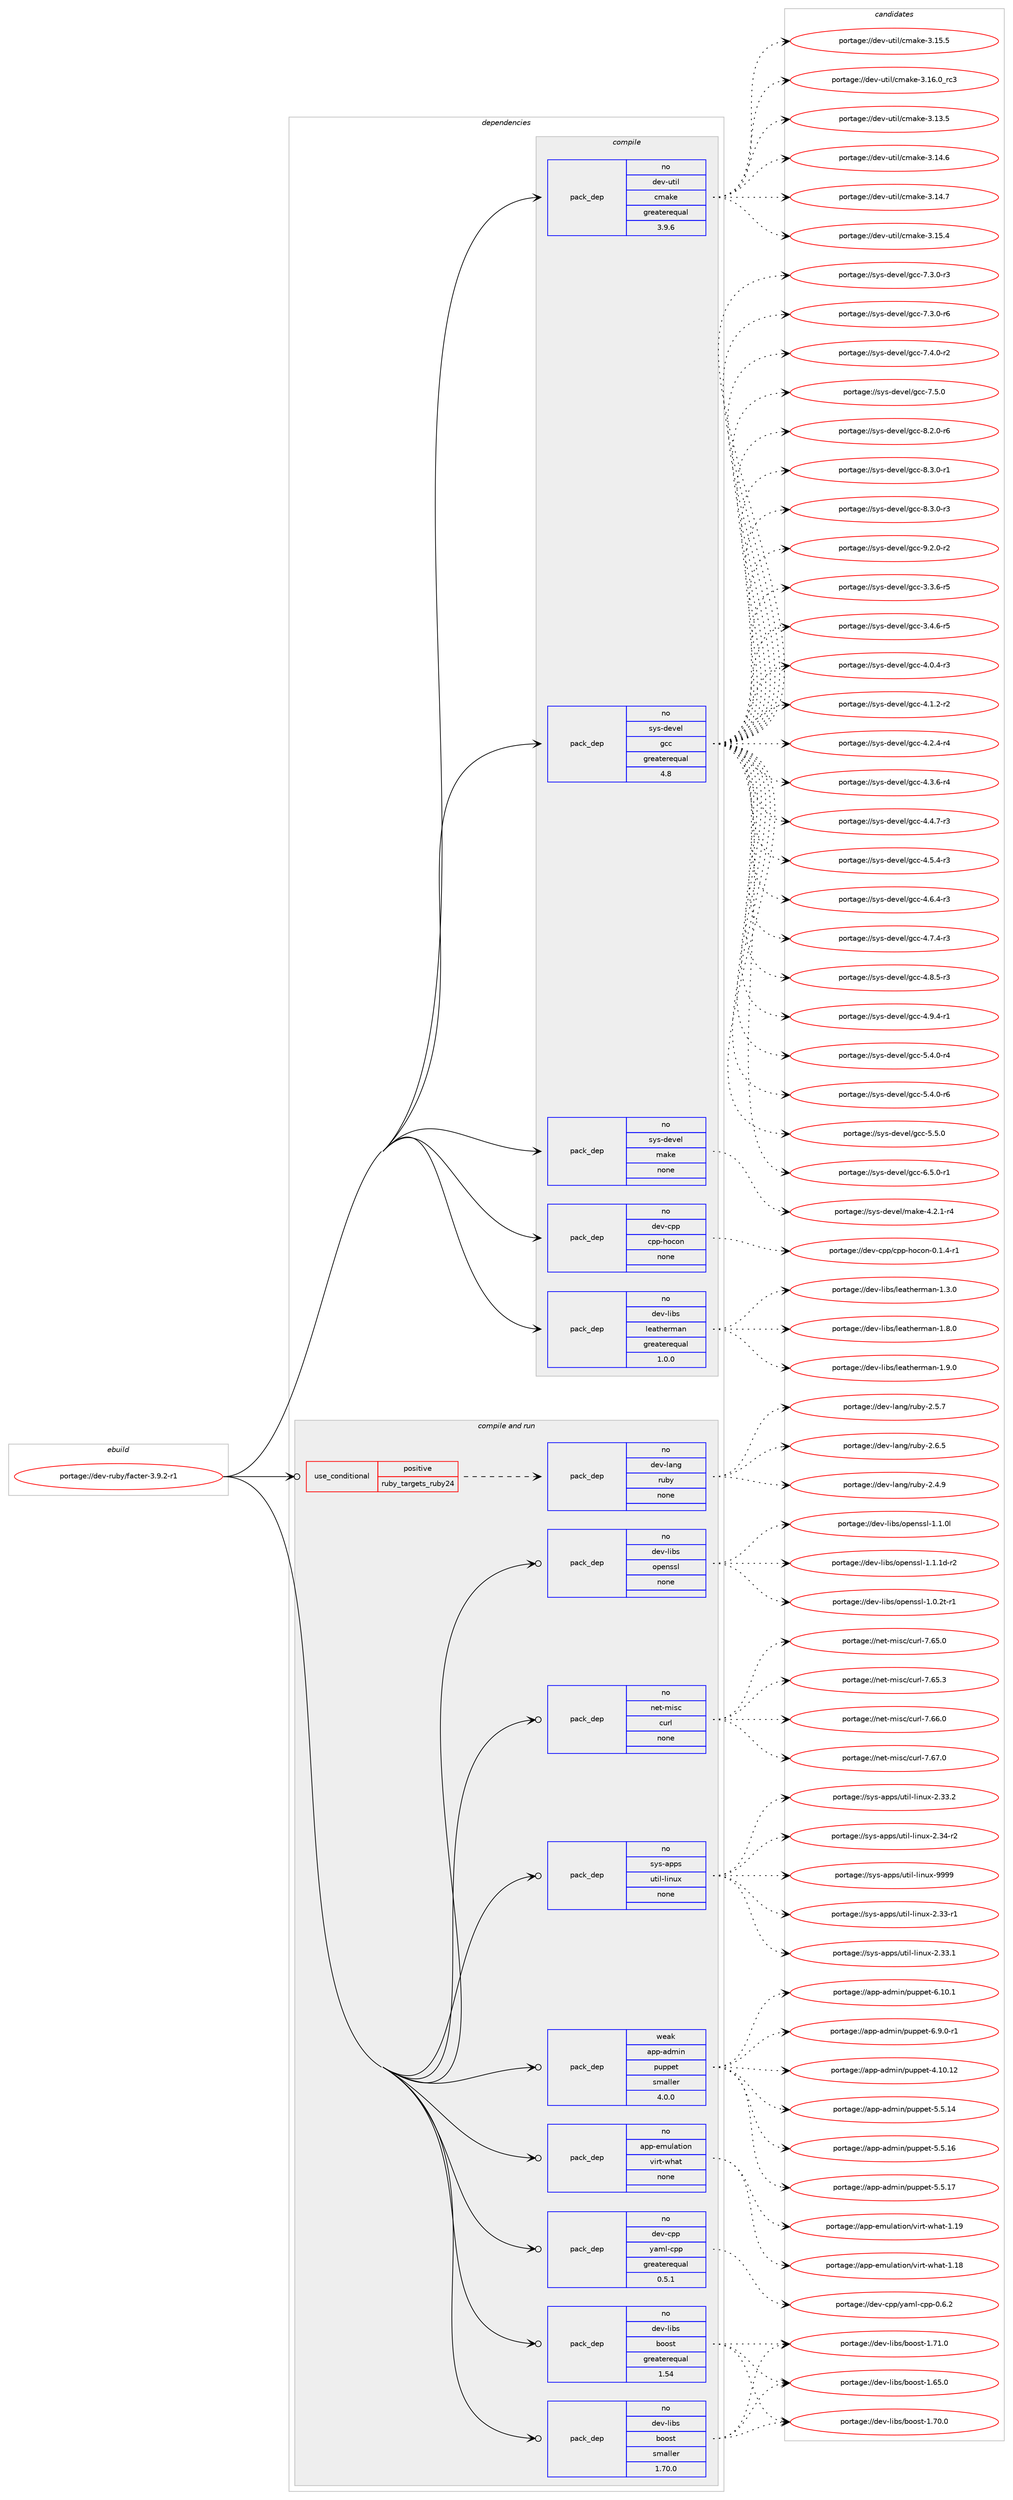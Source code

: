 digraph prolog {

# *************
# Graph options
# *************

newrank=true;
concentrate=true;
compound=true;
graph [rankdir=LR,fontname=Helvetica,fontsize=10,ranksep=1.5];#, ranksep=2.5, nodesep=0.2];
edge  [arrowhead=vee];
node  [fontname=Helvetica,fontsize=10];

# **********
# The ebuild
# **********

subgraph cluster_leftcol {
color=gray;
rank=same;
label=<<i>ebuild</i>>;
id [label="portage://dev-ruby/facter-3.9.2-r1", color=red, width=4, href="../dev-ruby/facter-3.9.2-r1.svg"];
}

# ****************
# The dependencies
# ****************

subgraph cluster_midcol {
color=gray;
label=<<i>dependencies</i>>;
subgraph cluster_compile {
fillcolor="#eeeeee";
style=filled;
label=<<i>compile</i>>;
subgraph pack164975 {
dependency220159 [label=<<TABLE BORDER="0" CELLBORDER="1" CELLSPACING="0" CELLPADDING="4" WIDTH="220"><TR><TD ROWSPAN="6" CELLPADDING="30">pack_dep</TD></TR><TR><TD WIDTH="110">no</TD></TR><TR><TD>dev-cpp</TD></TR><TR><TD>cpp-hocon</TD></TR><TR><TD>none</TD></TR><TR><TD></TD></TR></TABLE>>, shape=none, color=blue];
}
id:e -> dependency220159:w [weight=20,style="solid",arrowhead="vee"];
subgraph pack164976 {
dependency220160 [label=<<TABLE BORDER="0" CELLBORDER="1" CELLSPACING="0" CELLPADDING="4" WIDTH="220"><TR><TD ROWSPAN="6" CELLPADDING="30">pack_dep</TD></TR><TR><TD WIDTH="110">no</TD></TR><TR><TD>dev-libs</TD></TR><TR><TD>leatherman</TD></TR><TR><TD>greaterequal</TD></TR><TR><TD>1.0.0</TD></TR></TABLE>>, shape=none, color=blue];
}
id:e -> dependency220160:w [weight=20,style="solid",arrowhead="vee"];
subgraph pack164977 {
dependency220161 [label=<<TABLE BORDER="0" CELLBORDER="1" CELLSPACING="0" CELLPADDING="4" WIDTH="220"><TR><TD ROWSPAN="6" CELLPADDING="30">pack_dep</TD></TR><TR><TD WIDTH="110">no</TD></TR><TR><TD>dev-util</TD></TR><TR><TD>cmake</TD></TR><TR><TD>greaterequal</TD></TR><TR><TD>3.9.6</TD></TR></TABLE>>, shape=none, color=blue];
}
id:e -> dependency220161:w [weight=20,style="solid",arrowhead="vee"];
subgraph pack164978 {
dependency220162 [label=<<TABLE BORDER="0" CELLBORDER="1" CELLSPACING="0" CELLPADDING="4" WIDTH="220"><TR><TD ROWSPAN="6" CELLPADDING="30">pack_dep</TD></TR><TR><TD WIDTH="110">no</TD></TR><TR><TD>sys-devel</TD></TR><TR><TD>gcc</TD></TR><TR><TD>greaterequal</TD></TR><TR><TD>4.8</TD></TR></TABLE>>, shape=none, color=blue];
}
id:e -> dependency220162:w [weight=20,style="solid",arrowhead="vee"];
subgraph pack164979 {
dependency220163 [label=<<TABLE BORDER="0" CELLBORDER="1" CELLSPACING="0" CELLPADDING="4" WIDTH="220"><TR><TD ROWSPAN="6" CELLPADDING="30">pack_dep</TD></TR><TR><TD WIDTH="110">no</TD></TR><TR><TD>sys-devel</TD></TR><TR><TD>make</TD></TR><TR><TD>none</TD></TR><TR><TD></TD></TR></TABLE>>, shape=none, color=blue];
}
id:e -> dependency220163:w [weight=20,style="solid",arrowhead="vee"];
}
subgraph cluster_compileandrun {
fillcolor="#eeeeee";
style=filled;
label=<<i>compile and run</i>>;
subgraph cond51702 {
dependency220164 [label=<<TABLE BORDER="0" CELLBORDER="1" CELLSPACING="0" CELLPADDING="4"><TR><TD ROWSPAN="3" CELLPADDING="10">use_conditional</TD></TR><TR><TD>positive</TD></TR><TR><TD>ruby_targets_ruby24</TD></TR></TABLE>>, shape=none, color=red];
subgraph pack164980 {
dependency220165 [label=<<TABLE BORDER="0" CELLBORDER="1" CELLSPACING="0" CELLPADDING="4" WIDTH="220"><TR><TD ROWSPAN="6" CELLPADDING="30">pack_dep</TD></TR><TR><TD WIDTH="110">no</TD></TR><TR><TD>dev-lang</TD></TR><TR><TD>ruby</TD></TR><TR><TD>none</TD></TR><TR><TD></TD></TR></TABLE>>, shape=none, color=blue];
}
dependency220164:e -> dependency220165:w [weight=20,style="dashed",arrowhead="vee"];
}
id:e -> dependency220164:w [weight=20,style="solid",arrowhead="odotvee"];
subgraph pack164981 {
dependency220166 [label=<<TABLE BORDER="0" CELLBORDER="1" CELLSPACING="0" CELLPADDING="4" WIDTH="220"><TR><TD ROWSPAN="6" CELLPADDING="30">pack_dep</TD></TR><TR><TD WIDTH="110">no</TD></TR><TR><TD>app-emulation</TD></TR><TR><TD>virt-what</TD></TR><TR><TD>none</TD></TR><TR><TD></TD></TR></TABLE>>, shape=none, color=blue];
}
id:e -> dependency220166:w [weight=20,style="solid",arrowhead="odotvee"];
subgraph pack164982 {
dependency220167 [label=<<TABLE BORDER="0" CELLBORDER="1" CELLSPACING="0" CELLPADDING="4" WIDTH="220"><TR><TD ROWSPAN="6" CELLPADDING="30">pack_dep</TD></TR><TR><TD WIDTH="110">no</TD></TR><TR><TD>dev-cpp</TD></TR><TR><TD>yaml-cpp</TD></TR><TR><TD>greaterequal</TD></TR><TR><TD>0.5.1</TD></TR></TABLE>>, shape=none, color=blue];
}
id:e -> dependency220167:w [weight=20,style="solid",arrowhead="odotvee"];
subgraph pack164983 {
dependency220168 [label=<<TABLE BORDER="0" CELLBORDER="1" CELLSPACING="0" CELLPADDING="4" WIDTH="220"><TR><TD ROWSPAN="6" CELLPADDING="30">pack_dep</TD></TR><TR><TD WIDTH="110">no</TD></TR><TR><TD>dev-libs</TD></TR><TR><TD>boost</TD></TR><TR><TD>greaterequal</TD></TR><TR><TD>1.54</TD></TR></TABLE>>, shape=none, color=blue];
}
id:e -> dependency220168:w [weight=20,style="solid",arrowhead="odotvee"];
subgraph pack164984 {
dependency220169 [label=<<TABLE BORDER="0" CELLBORDER="1" CELLSPACING="0" CELLPADDING="4" WIDTH="220"><TR><TD ROWSPAN="6" CELLPADDING="30">pack_dep</TD></TR><TR><TD WIDTH="110">no</TD></TR><TR><TD>dev-libs</TD></TR><TR><TD>boost</TD></TR><TR><TD>smaller</TD></TR><TR><TD>1.70.0</TD></TR></TABLE>>, shape=none, color=blue];
}
id:e -> dependency220169:w [weight=20,style="solid",arrowhead="odotvee"];
subgraph pack164985 {
dependency220170 [label=<<TABLE BORDER="0" CELLBORDER="1" CELLSPACING="0" CELLPADDING="4" WIDTH="220"><TR><TD ROWSPAN="6" CELLPADDING="30">pack_dep</TD></TR><TR><TD WIDTH="110">no</TD></TR><TR><TD>dev-libs</TD></TR><TR><TD>openssl</TD></TR><TR><TD>none</TD></TR><TR><TD></TD></TR></TABLE>>, shape=none, color=blue];
}
id:e -> dependency220170:w [weight=20,style="solid",arrowhead="odotvee"];
subgraph pack164986 {
dependency220171 [label=<<TABLE BORDER="0" CELLBORDER="1" CELLSPACING="0" CELLPADDING="4" WIDTH="220"><TR><TD ROWSPAN="6" CELLPADDING="30">pack_dep</TD></TR><TR><TD WIDTH="110">no</TD></TR><TR><TD>net-misc</TD></TR><TR><TD>curl</TD></TR><TR><TD>none</TD></TR><TR><TD></TD></TR></TABLE>>, shape=none, color=blue];
}
id:e -> dependency220171:w [weight=20,style="solid",arrowhead="odotvee"];
subgraph pack164987 {
dependency220172 [label=<<TABLE BORDER="0" CELLBORDER="1" CELLSPACING="0" CELLPADDING="4" WIDTH="220"><TR><TD ROWSPAN="6" CELLPADDING="30">pack_dep</TD></TR><TR><TD WIDTH="110">no</TD></TR><TR><TD>sys-apps</TD></TR><TR><TD>util-linux</TD></TR><TR><TD>none</TD></TR><TR><TD></TD></TR></TABLE>>, shape=none, color=blue];
}
id:e -> dependency220172:w [weight=20,style="solid",arrowhead="odotvee"];
subgraph pack164988 {
dependency220173 [label=<<TABLE BORDER="0" CELLBORDER="1" CELLSPACING="0" CELLPADDING="4" WIDTH="220"><TR><TD ROWSPAN="6" CELLPADDING="30">pack_dep</TD></TR><TR><TD WIDTH="110">weak</TD></TR><TR><TD>app-admin</TD></TR><TR><TD>puppet</TD></TR><TR><TD>smaller</TD></TR><TR><TD>4.0.0</TD></TR></TABLE>>, shape=none, color=blue];
}
id:e -> dependency220173:w [weight=20,style="solid",arrowhead="odotvee"];
}
subgraph cluster_run {
fillcolor="#eeeeee";
style=filled;
label=<<i>run</i>>;
}
}

# **************
# The candidates
# **************

subgraph cluster_choices {
rank=same;
color=gray;
label=<<i>candidates</i>>;

subgraph choice164975 {
color=black;
nodesep=1;
choiceportage1001011184599112112479911211245104111991111104548464946524511449 [label="portage://dev-cpp/cpp-hocon-0.1.4-r1", color=red, width=4,href="../dev-cpp/cpp-hocon-0.1.4-r1.svg"];
dependency220159:e -> choiceportage1001011184599112112479911211245104111991111104548464946524511449:w [style=dotted,weight="100"];
}
subgraph choice164976 {
color=black;
nodesep=1;
choiceportage1001011184510810598115471081019711610410111410997110454946514648 [label="portage://dev-libs/leatherman-1.3.0", color=red, width=4,href="../dev-libs/leatherman-1.3.0.svg"];
choiceportage1001011184510810598115471081019711610410111410997110454946564648 [label="portage://dev-libs/leatherman-1.8.0", color=red, width=4,href="../dev-libs/leatherman-1.8.0.svg"];
choiceportage1001011184510810598115471081019711610410111410997110454946574648 [label="portage://dev-libs/leatherman-1.9.0", color=red, width=4,href="../dev-libs/leatherman-1.9.0.svg"];
dependency220160:e -> choiceportage1001011184510810598115471081019711610410111410997110454946514648:w [style=dotted,weight="100"];
dependency220160:e -> choiceportage1001011184510810598115471081019711610410111410997110454946564648:w [style=dotted,weight="100"];
dependency220160:e -> choiceportage1001011184510810598115471081019711610410111410997110454946574648:w [style=dotted,weight="100"];
}
subgraph choice164977 {
color=black;
nodesep=1;
choiceportage1001011184511711610510847991099710710145514649514653 [label="portage://dev-util/cmake-3.13.5", color=red, width=4,href="../dev-util/cmake-3.13.5.svg"];
choiceportage1001011184511711610510847991099710710145514649524654 [label="portage://dev-util/cmake-3.14.6", color=red, width=4,href="../dev-util/cmake-3.14.6.svg"];
choiceportage1001011184511711610510847991099710710145514649524655 [label="portage://dev-util/cmake-3.14.7", color=red, width=4,href="../dev-util/cmake-3.14.7.svg"];
choiceportage1001011184511711610510847991099710710145514649534652 [label="portage://dev-util/cmake-3.15.4", color=red, width=4,href="../dev-util/cmake-3.15.4.svg"];
choiceportage1001011184511711610510847991099710710145514649534653 [label="portage://dev-util/cmake-3.15.5", color=red, width=4,href="../dev-util/cmake-3.15.5.svg"];
choiceportage1001011184511711610510847991099710710145514649544648951149951 [label="portage://dev-util/cmake-3.16.0_rc3", color=red, width=4,href="../dev-util/cmake-3.16.0_rc3.svg"];
dependency220161:e -> choiceportage1001011184511711610510847991099710710145514649514653:w [style=dotted,weight="100"];
dependency220161:e -> choiceportage1001011184511711610510847991099710710145514649524654:w [style=dotted,weight="100"];
dependency220161:e -> choiceportage1001011184511711610510847991099710710145514649524655:w [style=dotted,weight="100"];
dependency220161:e -> choiceportage1001011184511711610510847991099710710145514649534652:w [style=dotted,weight="100"];
dependency220161:e -> choiceportage1001011184511711610510847991099710710145514649534653:w [style=dotted,weight="100"];
dependency220161:e -> choiceportage1001011184511711610510847991099710710145514649544648951149951:w [style=dotted,weight="100"];
}
subgraph choice164978 {
color=black;
nodesep=1;
choiceportage115121115451001011181011084710399994551465146544511453 [label="portage://sys-devel/gcc-3.3.6-r5", color=red, width=4,href="../sys-devel/gcc-3.3.6-r5.svg"];
choiceportage115121115451001011181011084710399994551465246544511453 [label="portage://sys-devel/gcc-3.4.6-r5", color=red, width=4,href="../sys-devel/gcc-3.4.6-r5.svg"];
choiceportage115121115451001011181011084710399994552464846524511451 [label="portage://sys-devel/gcc-4.0.4-r3", color=red, width=4,href="../sys-devel/gcc-4.0.4-r3.svg"];
choiceportage115121115451001011181011084710399994552464946504511450 [label="portage://sys-devel/gcc-4.1.2-r2", color=red, width=4,href="../sys-devel/gcc-4.1.2-r2.svg"];
choiceportage115121115451001011181011084710399994552465046524511452 [label="portage://sys-devel/gcc-4.2.4-r4", color=red, width=4,href="../sys-devel/gcc-4.2.4-r4.svg"];
choiceportage115121115451001011181011084710399994552465146544511452 [label="portage://sys-devel/gcc-4.3.6-r4", color=red, width=4,href="../sys-devel/gcc-4.3.6-r4.svg"];
choiceportage115121115451001011181011084710399994552465246554511451 [label="portage://sys-devel/gcc-4.4.7-r3", color=red, width=4,href="../sys-devel/gcc-4.4.7-r3.svg"];
choiceportage115121115451001011181011084710399994552465346524511451 [label="portage://sys-devel/gcc-4.5.4-r3", color=red, width=4,href="../sys-devel/gcc-4.5.4-r3.svg"];
choiceportage115121115451001011181011084710399994552465446524511451 [label="portage://sys-devel/gcc-4.6.4-r3", color=red, width=4,href="../sys-devel/gcc-4.6.4-r3.svg"];
choiceportage115121115451001011181011084710399994552465546524511451 [label="portage://sys-devel/gcc-4.7.4-r3", color=red, width=4,href="../sys-devel/gcc-4.7.4-r3.svg"];
choiceportage115121115451001011181011084710399994552465646534511451 [label="portage://sys-devel/gcc-4.8.5-r3", color=red, width=4,href="../sys-devel/gcc-4.8.5-r3.svg"];
choiceportage115121115451001011181011084710399994552465746524511449 [label="portage://sys-devel/gcc-4.9.4-r1", color=red, width=4,href="../sys-devel/gcc-4.9.4-r1.svg"];
choiceportage115121115451001011181011084710399994553465246484511452 [label="portage://sys-devel/gcc-5.4.0-r4", color=red, width=4,href="../sys-devel/gcc-5.4.0-r4.svg"];
choiceportage115121115451001011181011084710399994553465246484511454 [label="portage://sys-devel/gcc-5.4.0-r6", color=red, width=4,href="../sys-devel/gcc-5.4.0-r6.svg"];
choiceportage11512111545100101118101108471039999455346534648 [label="portage://sys-devel/gcc-5.5.0", color=red, width=4,href="../sys-devel/gcc-5.5.0.svg"];
choiceportage115121115451001011181011084710399994554465346484511449 [label="portage://sys-devel/gcc-6.5.0-r1", color=red, width=4,href="../sys-devel/gcc-6.5.0-r1.svg"];
choiceportage115121115451001011181011084710399994555465146484511451 [label="portage://sys-devel/gcc-7.3.0-r3", color=red, width=4,href="../sys-devel/gcc-7.3.0-r3.svg"];
choiceportage115121115451001011181011084710399994555465146484511454 [label="portage://sys-devel/gcc-7.3.0-r6", color=red, width=4,href="../sys-devel/gcc-7.3.0-r6.svg"];
choiceportage115121115451001011181011084710399994555465246484511450 [label="portage://sys-devel/gcc-7.4.0-r2", color=red, width=4,href="../sys-devel/gcc-7.4.0-r2.svg"];
choiceportage11512111545100101118101108471039999455546534648 [label="portage://sys-devel/gcc-7.5.0", color=red, width=4,href="../sys-devel/gcc-7.5.0.svg"];
choiceportage115121115451001011181011084710399994556465046484511454 [label="portage://sys-devel/gcc-8.2.0-r6", color=red, width=4,href="../sys-devel/gcc-8.2.0-r6.svg"];
choiceportage115121115451001011181011084710399994556465146484511449 [label="portage://sys-devel/gcc-8.3.0-r1", color=red, width=4,href="../sys-devel/gcc-8.3.0-r1.svg"];
choiceportage115121115451001011181011084710399994556465146484511451 [label="portage://sys-devel/gcc-8.3.0-r3", color=red, width=4,href="../sys-devel/gcc-8.3.0-r3.svg"];
choiceportage115121115451001011181011084710399994557465046484511450 [label="portage://sys-devel/gcc-9.2.0-r2", color=red, width=4,href="../sys-devel/gcc-9.2.0-r2.svg"];
dependency220162:e -> choiceportage115121115451001011181011084710399994551465146544511453:w [style=dotted,weight="100"];
dependency220162:e -> choiceportage115121115451001011181011084710399994551465246544511453:w [style=dotted,weight="100"];
dependency220162:e -> choiceportage115121115451001011181011084710399994552464846524511451:w [style=dotted,weight="100"];
dependency220162:e -> choiceportage115121115451001011181011084710399994552464946504511450:w [style=dotted,weight="100"];
dependency220162:e -> choiceportage115121115451001011181011084710399994552465046524511452:w [style=dotted,weight="100"];
dependency220162:e -> choiceportage115121115451001011181011084710399994552465146544511452:w [style=dotted,weight="100"];
dependency220162:e -> choiceportage115121115451001011181011084710399994552465246554511451:w [style=dotted,weight="100"];
dependency220162:e -> choiceportage115121115451001011181011084710399994552465346524511451:w [style=dotted,weight="100"];
dependency220162:e -> choiceportage115121115451001011181011084710399994552465446524511451:w [style=dotted,weight="100"];
dependency220162:e -> choiceportage115121115451001011181011084710399994552465546524511451:w [style=dotted,weight="100"];
dependency220162:e -> choiceportage115121115451001011181011084710399994552465646534511451:w [style=dotted,weight="100"];
dependency220162:e -> choiceportage115121115451001011181011084710399994552465746524511449:w [style=dotted,weight="100"];
dependency220162:e -> choiceportage115121115451001011181011084710399994553465246484511452:w [style=dotted,weight="100"];
dependency220162:e -> choiceportage115121115451001011181011084710399994553465246484511454:w [style=dotted,weight="100"];
dependency220162:e -> choiceportage11512111545100101118101108471039999455346534648:w [style=dotted,weight="100"];
dependency220162:e -> choiceportage115121115451001011181011084710399994554465346484511449:w [style=dotted,weight="100"];
dependency220162:e -> choiceportage115121115451001011181011084710399994555465146484511451:w [style=dotted,weight="100"];
dependency220162:e -> choiceportage115121115451001011181011084710399994555465146484511454:w [style=dotted,weight="100"];
dependency220162:e -> choiceportage115121115451001011181011084710399994555465246484511450:w [style=dotted,weight="100"];
dependency220162:e -> choiceportage11512111545100101118101108471039999455546534648:w [style=dotted,weight="100"];
dependency220162:e -> choiceportage115121115451001011181011084710399994556465046484511454:w [style=dotted,weight="100"];
dependency220162:e -> choiceportage115121115451001011181011084710399994556465146484511449:w [style=dotted,weight="100"];
dependency220162:e -> choiceportage115121115451001011181011084710399994556465146484511451:w [style=dotted,weight="100"];
dependency220162:e -> choiceportage115121115451001011181011084710399994557465046484511450:w [style=dotted,weight="100"];
}
subgraph choice164979 {
color=black;
nodesep=1;
choiceportage1151211154510010111810110847109971071014552465046494511452 [label="portage://sys-devel/make-4.2.1-r4", color=red, width=4,href="../sys-devel/make-4.2.1-r4.svg"];
dependency220163:e -> choiceportage1151211154510010111810110847109971071014552465046494511452:w [style=dotted,weight="100"];
}
subgraph choice164980 {
color=black;
nodesep=1;
choiceportage10010111845108971101034711411798121455046524657 [label="portage://dev-lang/ruby-2.4.9", color=red, width=4,href="../dev-lang/ruby-2.4.9.svg"];
choiceportage10010111845108971101034711411798121455046534655 [label="portage://dev-lang/ruby-2.5.7", color=red, width=4,href="../dev-lang/ruby-2.5.7.svg"];
choiceportage10010111845108971101034711411798121455046544653 [label="portage://dev-lang/ruby-2.6.5", color=red, width=4,href="../dev-lang/ruby-2.6.5.svg"];
dependency220165:e -> choiceportage10010111845108971101034711411798121455046524657:w [style=dotted,weight="100"];
dependency220165:e -> choiceportage10010111845108971101034711411798121455046534655:w [style=dotted,weight="100"];
dependency220165:e -> choiceportage10010111845108971101034711411798121455046544653:w [style=dotted,weight="100"];
}
subgraph choice164981 {
color=black;
nodesep=1;
choiceportage9711211245101109117108971161051111104711810511411645119104971164549464956 [label="portage://app-emulation/virt-what-1.18", color=red, width=4,href="../app-emulation/virt-what-1.18.svg"];
choiceportage9711211245101109117108971161051111104711810511411645119104971164549464957 [label="portage://app-emulation/virt-what-1.19", color=red, width=4,href="../app-emulation/virt-what-1.19.svg"];
dependency220166:e -> choiceportage9711211245101109117108971161051111104711810511411645119104971164549464956:w [style=dotted,weight="100"];
dependency220166:e -> choiceportage9711211245101109117108971161051111104711810511411645119104971164549464957:w [style=dotted,weight="100"];
}
subgraph choice164982 {
color=black;
nodesep=1;
choiceportage100101118459911211247121971091084599112112454846544650 [label="portage://dev-cpp/yaml-cpp-0.6.2", color=red, width=4,href="../dev-cpp/yaml-cpp-0.6.2.svg"];
dependency220167:e -> choiceportage100101118459911211247121971091084599112112454846544650:w [style=dotted,weight="100"];
}
subgraph choice164983 {
color=black;
nodesep=1;
choiceportage1001011184510810598115479811111111511645494654534648 [label="portage://dev-libs/boost-1.65.0", color=red, width=4,href="../dev-libs/boost-1.65.0.svg"];
choiceportage1001011184510810598115479811111111511645494655484648 [label="portage://dev-libs/boost-1.70.0", color=red, width=4,href="../dev-libs/boost-1.70.0.svg"];
choiceportage1001011184510810598115479811111111511645494655494648 [label="portage://dev-libs/boost-1.71.0", color=red, width=4,href="../dev-libs/boost-1.71.0.svg"];
dependency220168:e -> choiceportage1001011184510810598115479811111111511645494654534648:w [style=dotted,weight="100"];
dependency220168:e -> choiceportage1001011184510810598115479811111111511645494655484648:w [style=dotted,weight="100"];
dependency220168:e -> choiceportage1001011184510810598115479811111111511645494655494648:w [style=dotted,weight="100"];
}
subgraph choice164984 {
color=black;
nodesep=1;
choiceportage1001011184510810598115479811111111511645494654534648 [label="portage://dev-libs/boost-1.65.0", color=red, width=4,href="../dev-libs/boost-1.65.0.svg"];
choiceportage1001011184510810598115479811111111511645494655484648 [label="portage://dev-libs/boost-1.70.0", color=red, width=4,href="../dev-libs/boost-1.70.0.svg"];
choiceportage1001011184510810598115479811111111511645494655494648 [label="portage://dev-libs/boost-1.71.0", color=red, width=4,href="../dev-libs/boost-1.71.0.svg"];
dependency220169:e -> choiceportage1001011184510810598115479811111111511645494654534648:w [style=dotted,weight="100"];
dependency220169:e -> choiceportage1001011184510810598115479811111111511645494655484648:w [style=dotted,weight="100"];
dependency220169:e -> choiceportage1001011184510810598115479811111111511645494655494648:w [style=dotted,weight="100"];
}
subgraph choice164985 {
color=black;
nodesep=1;
choiceportage1001011184510810598115471111121011101151151084549464846501164511449 [label="portage://dev-libs/openssl-1.0.2t-r1", color=red, width=4,href="../dev-libs/openssl-1.0.2t-r1.svg"];
choiceportage100101118451081059811547111112101110115115108454946494648108 [label="portage://dev-libs/openssl-1.1.0l", color=red, width=4,href="../dev-libs/openssl-1.1.0l.svg"];
choiceportage1001011184510810598115471111121011101151151084549464946491004511450 [label="portage://dev-libs/openssl-1.1.1d-r2", color=red, width=4,href="../dev-libs/openssl-1.1.1d-r2.svg"];
dependency220170:e -> choiceportage1001011184510810598115471111121011101151151084549464846501164511449:w [style=dotted,weight="100"];
dependency220170:e -> choiceportage100101118451081059811547111112101110115115108454946494648108:w [style=dotted,weight="100"];
dependency220170:e -> choiceportage1001011184510810598115471111121011101151151084549464946491004511450:w [style=dotted,weight="100"];
}
subgraph choice164986 {
color=black;
nodesep=1;
choiceportage1101011164510910511599479911711410845554654534648 [label="portage://net-misc/curl-7.65.0", color=red, width=4,href="../net-misc/curl-7.65.0.svg"];
choiceportage1101011164510910511599479911711410845554654534651 [label="portage://net-misc/curl-7.65.3", color=red, width=4,href="../net-misc/curl-7.65.3.svg"];
choiceportage1101011164510910511599479911711410845554654544648 [label="portage://net-misc/curl-7.66.0", color=red, width=4,href="../net-misc/curl-7.66.0.svg"];
choiceportage1101011164510910511599479911711410845554654554648 [label="portage://net-misc/curl-7.67.0", color=red, width=4,href="../net-misc/curl-7.67.0.svg"];
dependency220171:e -> choiceportage1101011164510910511599479911711410845554654534648:w [style=dotted,weight="100"];
dependency220171:e -> choiceportage1101011164510910511599479911711410845554654534651:w [style=dotted,weight="100"];
dependency220171:e -> choiceportage1101011164510910511599479911711410845554654544648:w [style=dotted,weight="100"];
dependency220171:e -> choiceportage1101011164510910511599479911711410845554654554648:w [style=dotted,weight="100"];
}
subgraph choice164987 {
color=black;
nodesep=1;
choiceportage1151211154597112112115471171161051084510810511011712045504651514511449 [label="portage://sys-apps/util-linux-2.33-r1", color=red, width=4,href="../sys-apps/util-linux-2.33-r1.svg"];
choiceportage1151211154597112112115471171161051084510810511011712045504651514649 [label="portage://sys-apps/util-linux-2.33.1", color=red, width=4,href="../sys-apps/util-linux-2.33.1.svg"];
choiceportage1151211154597112112115471171161051084510810511011712045504651514650 [label="portage://sys-apps/util-linux-2.33.2", color=red, width=4,href="../sys-apps/util-linux-2.33.2.svg"];
choiceportage1151211154597112112115471171161051084510810511011712045504651524511450 [label="portage://sys-apps/util-linux-2.34-r2", color=red, width=4,href="../sys-apps/util-linux-2.34-r2.svg"];
choiceportage115121115459711211211547117116105108451081051101171204557575757 [label="portage://sys-apps/util-linux-9999", color=red, width=4,href="../sys-apps/util-linux-9999.svg"];
dependency220172:e -> choiceportage1151211154597112112115471171161051084510810511011712045504651514511449:w [style=dotted,weight="100"];
dependency220172:e -> choiceportage1151211154597112112115471171161051084510810511011712045504651514649:w [style=dotted,weight="100"];
dependency220172:e -> choiceportage1151211154597112112115471171161051084510810511011712045504651514650:w [style=dotted,weight="100"];
dependency220172:e -> choiceportage1151211154597112112115471171161051084510810511011712045504651524511450:w [style=dotted,weight="100"];
dependency220172:e -> choiceportage115121115459711211211547117116105108451081051101171204557575757:w [style=dotted,weight="100"];
}
subgraph choice164988 {
color=black;
nodesep=1;
choiceportage971121124597100109105110471121171121121011164552464948464950 [label="portage://app-admin/puppet-4.10.12", color=red, width=4,href="../app-admin/puppet-4.10.12.svg"];
choiceportage9711211245971001091051104711211711211210111645534653464952 [label="portage://app-admin/puppet-5.5.14", color=red, width=4,href="../app-admin/puppet-5.5.14.svg"];
choiceportage9711211245971001091051104711211711211210111645534653464954 [label="portage://app-admin/puppet-5.5.16", color=red, width=4,href="../app-admin/puppet-5.5.16.svg"];
choiceportage9711211245971001091051104711211711211210111645534653464955 [label="portage://app-admin/puppet-5.5.17", color=red, width=4,href="../app-admin/puppet-5.5.17.svg"];
choiceportage9711211245971001091051104711211711211210111645544649484649 [label="portage://app-admin/puppet-6.10.1", color=red, width=4,href="../app-admin/puppet-6.10.1.svg"];
choiceportage971121124597100109105110471121171121121011164554465746484511449 [label="portage://app-admin/puppet-6.9.0-r1", color=red, width=4,href="../app-admin/puppet-6.9.0-r1.svg"];
dependency220173:e -> choiceportage971121124597100109105110471121171121121011164552464948464950:w [style=dotted,weight="100"];
dependency220173:e -> choiceportage9711211245971001091051104711211711211210111645534653464952:w [style=dotted,weight="100"];
dependency220173:e -> choiceportage9711211245971001091051104711211711211210111645534653464954:w [style=dotted,weight="100"];
dependency220173:e -> choiceportage9711211245971001091051104711211711211210111645534653464955:w [style=dotted,weight="100"];
dependency220173:e -> choiceportage9711211245971001091051104711211711211210111645544649484649:w [style=dotted,weight="100"];
dependency220173:e -> choiceportage971121124597100109105110471121171121121011164554465746484511449:w [style=dotted,weight="100"];
}
}

}
